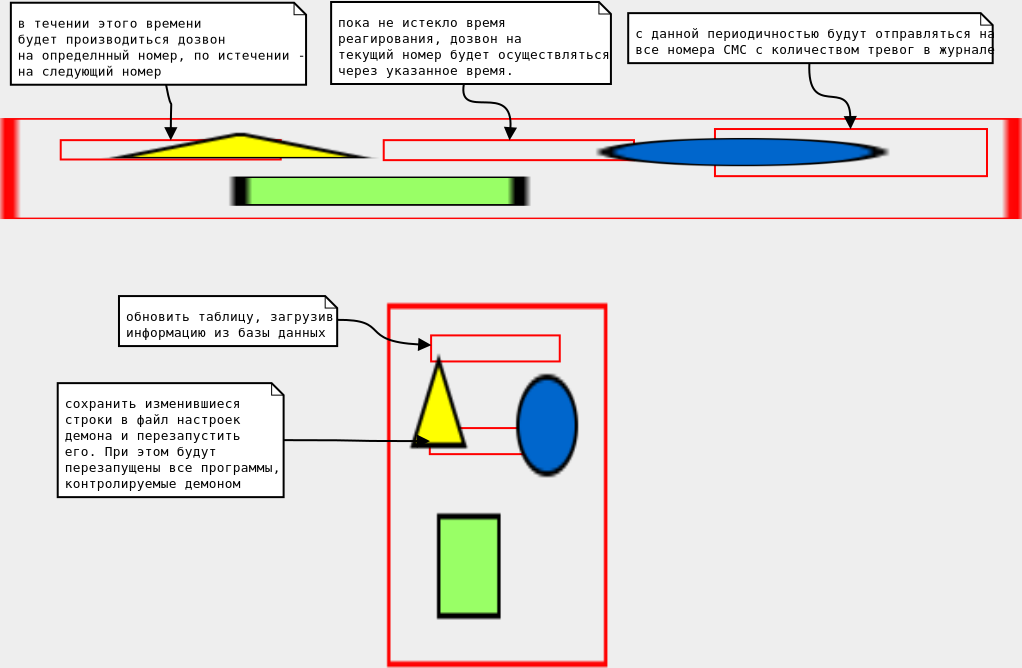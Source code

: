 <?xml version="1.0" encoding="UTF-8"?>
<dia:diagram xmlns:dia="http://www.lysator.liu.se/~alla/dia/">
  <dia:layer name="Background" visible="true" active="true">
    <dia:object type="Standard - Box" version="0" id="O0">
      <dia:attribute name="obj_pos">
        <dia:point val="-1.85,-16.15"/>
      </dia:attribute>
      <dia:attribute name="obj_bb">
        <dia:rectangle val="-1.9,-16.2;9.2,-15.132"/>
      </dia:attribute>
      <dia:attribute name="elem_corner">
        <dia:point val="-1.85,-16.15"/>
      </dia:attribute>
      <dia:attribute name="elem_width">
        <dia:real val="11"/>
      </dia:attribute>
      <dia:attribute name="elem_height">
        <dia:real val="0.968"/>
      </dia:attribute>
      <dia:attribute name="border_width">
        <dia:real val="0.1"/>
      </dia:attribute>
      <dia:attribute name="border_color">
        <dia:color val="#ff0000"/>
      </dia:attribute>
      <dia:attribute name="show_background">
        <dia:boolean val="false"/>
      </dia:attribute>
    </dia:object>
    <dia:object type="Standard - Box" version="0" id="O1">
      <dia:attribute name="obj_pos">
        <dia:point val="14.3,-16.15"/>
      </dia:attribute>
      <dia:attribute name="obj_bb">
        <dia:rectangle val="14.25,-16.2;26.864,-15.1"/>
      </dia:attribute>
      <dia:attribute name="elem_corner">
        <dia:point val="14.3,-16.15"/>
      </dia:attribute>
      <dia:attribute name="elem_width">
        <dia:real val="12.514"/>
      </dia:attribute>
      <dia:attribute name="elem_height">
        <dia:real val="1"/>
      </dia:attribute>
      <dia:attribute name="border_width">
        <dia:real val="0.1"/>
      </dia:attribute>
      <dia:attribute name="border_color">
        <dia:color val="#ff0000"/>
      </dia:attribute>
      <dia:attribute name="show_background">
        <dia:boolean val="false"/>
      </dia:attribute>
    </dia:object>
    <dia:object type="Standard - Box" version="0" id="O2">
      <dia:attribute name="obj_pos">
        <dia:point val="30.862,-16.706"/>
      </dia:attribute>
      <dia:attribute name="obj_bb">
        <dia:rectangle val="30.812,-16.756;44.514,-14.3"/>
      </dia:attribute>
      <dia:attribute name="elem_corner">
        <dia:point val="30.862,-16.706"/>
      </dia:attribute>
      <dia:attribute name="elem_width">
        <dia:real val="13.602"/>
      </dia:attribute>
      <dia:attribute name="elem_height">
        <dia:real val="2.356"/>
      </dia:attribute>
      <dia:attribute name="border_width">
        <dia:real val="0.1"/>
      </dia:attribute>
      <dia:attribute name="border_color">
        <dia:color val="#ff0000"/>
      </dia:attribute>
      <dia:attribute name="show_background">
        <dia:boolean val="false"/>
      </dia:attribute>
    </dia:object>
    <dia:object type="Standard - Image" version="0" id="O3">
      <dia:attribute name="obj_pos">
        <dia:point val="-4.836,-17.25"/>
      </dia:attribute>
      <dia:attribute name="obj_bb">
        <dia:rectangle val="-4.886,-17.3;46.252,-12.15"/>
      </dia:attribute>
      <dia:attribute name="elem_corner">
        <dia:point val="-4.836,-17.25"/>
      </dia:attribute>
      <dia:attribute name="elem_width">
        <dia:real val="51.039"/>
      </dia:attribute>
      <dia:attribute name="elem_height">
        <dia:real val="5.05"/>
      </dia:attribute>
      <dia:attribute name="draw_border">
        <dia:boolean val="false"/>
      </dia:attribute>
      <dia:attribute name="keep_aspect">
        <dia:boolean val="true"/>
      </dia:attribute>
      <dia:attribute name="file">
        <dia:string>#prog.png#</dia:string>
      </dia:attribute>
    </dia:object>
    <dia:object type="Standard - Box" version="0" id="O4">
      <dia:attribute name="obj_pos">
        <dia:point val="16.669,-6.387"/>
      </dia:attribute>
      <dia:attribute name="obj_bb">
        <dia:rectangle val="16.619,-6.437;23.151,-5.033"/>
      </dia:attribute>
      <dia:attribute name="elem_corner">
        <dia:point val="16.669,-6.387"/>
      </dia:attribute>
      <dia:attribute name="elem_width">
        <dia:real val="6.433"/>
      </dia:attribute>
      <dia:attribute name="elem_height">
        <dia:real val="1.303"/>
      </dia:attribute>
      <dia:attribute name="border_width">
        <dia:real val="0.1"/>
      </dia:attribute>
      <dia:attribute name="border_color">
        <dia:color val="#ff0000"/>
      </dia:attribute>
      <dia:attribute name="show_background">
        <dia:boolean val="false"/>
      </dia:attribute>
    </dia:object>
    <dia:object type="Standard - Box" version="0" id="O5">
      <dia:attribute name="obj_pos">
        <dia:point val="16.604,-1.753"/>
      </dia:attribute>
      <dia:attribute name="obj_bb">
        <dia:rectangle val="16.554,-1.803;23.087,-0.4"/>
      </dia:attribute>
      <dia:attribute name="elem_corner">
        <dia:point val="16.604,-1.753"/>
      </dia:attribute>
      <dia:attribute name="elem_width">
        <dia:real val="6.433"/>
      </dia:attribute>
      <dia:attribute name="elem_height">
        <dia:real val="1.303"/>
      </dia:attribute>
      <dia:attribute name="border_width">
        <dia:real val="0.1"/>
      </dia:attribute>
      <dia:attribute name="border_color">
        <dia:color val="#ff0000"/>
      </dia:attribute>
      <dia:attribute name="show_background">
        <dia:boolean val="false"/>
      </dia:attribute>
    </dia:object>
    <dia:object type="Standard - Image" version="0" id="O6">
      <dia:attribute name="obj_pos">
        <dia:point val="14.467,-7.992"/>
      </dia:attribute>
      <dia:attribute name="obj_bb">
        <dia:rectangle val="14.417,-8.042;25.531,10.245"/>
      </dia:attribute>
      <dia:attribute name="elem_corner">
        <dia:point val="14.467,-7.992"/>
      </dia:attribute>
      <dia:attribute name="elem_width">
        <dia:real val="11.014"/>
      </dia:attribute>
      <dia:attribute name="elem_height">
        <dia:real val="18.187"/>
      </dia:attribute>
      <dia:attribute name="draw_border">
        <dia:boolean val="false"/>
      </dia:attribute>
      <dia:attribute name="keep_aspect">
        <dia:boolean val="true"/>
      </dia:attribute>
      <dia:attribute name="file">
        <dia:string>#button_block.png#</dia:string>
      </dia:attribute>
    </dia:object>
    <dia:object type="UML - Note" version="0" id="O7">
      <dia:attribute name="obj_pos">
        <dia:point val="1.063,-8.354"/>
      </dia:attribute>
      <dia:attribute name="obj_bb">
        <dia:rectangle val="1.013,-8.404;12.023,-5.804"/>
      </dia:attribute>
      <dia:attribute name="meta">
        <dia:composite type="dict"/>
      </dia:attribute>
      <dia:attribute name="elem_corner">
        <dia:point val="1.063,-8.354"/>
      </dia:attribute>
      <dia:attribute name="elem_width">
        <dia:real val="10.91"/>
      </dia:attribute>
      <dia:attribute name="elem_height">
        <dia:real val="2.5"/>
      </dia:attribute>
      <dia:attribute name="line_width">
        <dia:real val="0.1"/>
      </dia:attribute>
      <dia:attribute name="line_colour">
        <dia:color val="#000000"/>
      </dia:attribute>
      <dia:attribute name="fill_colour">
        <dia:color val="#ffffff"/>
      </dia:attribute>
      <dia:attribute name="text">
        <dia:composite type="text">
          <dia:attribute name="string">
            <dia:string>#обновить таблицу, загрузив
информацию из базы данных#</dia:string>
          </dia:attribute>
          <dia:attribute name="font">
            <dia:font family="monospace" style="0" name="Courier"/>
          </dia:attribute>
          <dia:attribute name="height">
            <dia:real val="0.8"/>
          </dia:attribute>
          <dia:attribute name="pos">
            <dia:point val="1.413,-7.109"/>
          </dia:attribute>
          <dia:attribute name="color">
            <dia:color val="#000000"/>
          </dia:attribute>
          <dia:attribute name="alignment">
            <dia:enum val="0"/>
          </dia:attribute>
        </dia:composite>
      </dia:attribute>
    </dia:object>
    <dia:object type="UML - Note" version="0" id="O8">
      <dia:attribute name="obj_pos">
        <dia:point val="-2,-4"/>
      </dia:attribute>
      <dia:attribute name="obj_bb">
        <dia:rectangle val="-2.05,-4.05;9.345,1.75"/>
      </dia:attribute>
      <dia:attribute name="meta">
        <dia:composite type="dict"/>
      </dia:attribute>
      <dia:attribute name="elem_corner">
        <dia:point val="-2,-4"/>
      </dia:attribute>
      <dia:attribute name="elem_width">
        <dia:real val="11.295"/>
      </dia:attribute>
      <dia:attribute name="elem_height">
        <dia:real val="5.7"/>
      </dia:attribute>
      <dia:attribute name="line_width">
        <dia:real val="0.1"/>
      </dia:attribute>
      <dia:attribute name="line_colour">
        <dia:color val="#000000"/>
      </dia:attribute>
      <dia:attribute name="fill_colour">
        <dia:color val="#ffffff"/>
      </dia:attribute>
      <dia:attribute name="text">
        <dia:composite type="text">
          <dia:attribute name="string">
            <dia:string>#сохранить изменившиеся
строки в файл настроек 
демона и перезапустить
его. При этом будут
перезапущены все программы,
контролируемые демоном#</dia:string>
          </dia:attribute>
          <dia:attribute name="font">
            <dia:font family="monospace" style="0" name="Courier"/>
          </dia:attribute>
          <dia:attribute name="height">
            <dia:real val="0.8"/>
          </dia:attribute>
          <dia:attribute name="pos">
            <dia:point val="-1.65,-2.755"/>
          </dia:attribute>
          <dia:attribute name="color">
            <dia:color val="#000000"/>
          </dia:attribute>
          <dia:attribute name="alignment">
            <dia:enum val="0"/>
          </dia:attribute>
        </dia:composite>
      </dia:attribute>
    </dia:object>
    <dia:object type="Standard - BezierLine" version="0" id="O9">
      <dia:attribute name="obj_pos">
        <dia:point val="6.518,-7.104"/>
      </dia:attribute>
      <dia:attribute name="obj_bb">
        <dia:rectangle val="11.972,-7.216;16.671,-5.852"/>
      </dia:attribute>
      <dia:attribute name="bez_points">
        <dia:point val="6.518,-7.104"/>
        <dia:point val="9.261,-7.134"/>
        <dia:point val="16.231,-5.925"/>
        <dia:point val="19.885,-5.735"/>
      </dia:attribute>
      <dia:attribute name="corner_types">
        <dia:enum val="0"/>
        <dia:enum val="0"/>
      </dia:attribute>
      <dia:attribute name="end_arrow">
        <dia:enum val="3"/>
      </dia:attribute>
      <dia:attribute name="end_arrow_length">
        <dia:real val="0.5"/>
      </dia:attribute>
      <dia:attribute name="end_arrow_width">
        <dia:real val="0.5"/>
      </dia:attribute>
      <dia:connections>
        <dia:connection handle="0" to="O7" connection="8"/>
        <dia:connection handle="3" to="O4" connection="8"/>
      </dia:connections>
    </dia:object>
    <dia:object type="Standard - BezierLine" version="0" id="O10">
      <dia:attribute name="obj_pos">
        <dia:point val="3.647,-1.15"/>
      </dia:attribute>
      <dia:attribute name="obj_bb">
        <dia:rectangle val="9.293,-1.2;16.604,-1.052"/>
      </dia:attribute>
      <dia:attribute name="bez_points">
        <dia:point val="3.647,-1.15"/>
        <dia:point val="9.004,-1.15"/>
        <dia:point val="14.464,-1.102"/>
        <dia:point val="19.82,-1.102"/>
      </dia:attribute>
      <dia:attribute name="corner_types">
        <dia:enum val="0"/>
        <dia:enum val="0"/>
      </dia:attribute>
      <dia:attribute name="end_arrow">
        <dia:enum val="3"/>
      </dia:attribute>
      <dia:attribute name="end_arrow_length">
        <dia:real val="0.5"/>
      </dia:attribute>
      <dia:attribute name="end_arrow_width">
        <dia:real val="0.5"/>
      </dia:attribute>
      <dia:connections>
        <dia:connection handle="0" to="O8" connection="8"/>
        <dia:connection handle="3" to="O5" connection="8"/>
      </dia:connections>
    </dia:object>
    <dia:object type="UML - Note" version="0" id="O11">
      <dia:attribute name="obj_pos">
        <dia:point val="11.67,-23.057"/>
      </dia:attribute>
      <dia:attribute name="obj_bb">
        <dia:rectangle val="11.62,-23.107;25.71,-18.907"/>
      </dia:attribute>
      <dia:attribute name="meta">
        <dia:composite type="dict"/>
      </dia:attribute>
      <dia:attribute name="elem_corner">
        <dia:point val="11.67,-23.057"/>
      </dia:attribute>
      <dia:attribute name="elem_width">
        <dia:real val="13.99"/>
      </dia:attribute>
      <dia:attribute name="elem_height">
        <dia:real val="4.1"/>
      </dia:attribute>
      <dia:attribute name="line_width">
        <dia:real val="0.1"/>
      </dia:attribute>
      <dia:attribute name="line_colour">
        <dia:color val="#000000"/>
      </dia:attribute>
      <dia:attribute name="fill_colour">
        <dia:color val="#ffffff"/>
      </dia:attribute>
      <dia:attribute name="text">
        <dia:composite type="text">
          <dia:attribute name="string">
            <dia:string>#пока не истекло время
реагирования, дозвон на
текущий номер будет осуществляться
через указанное время.#</dia:string>
          </dia:attribute>
          <dia:attribute name="font">
            <dia:font family="monospace" style="0" name="Courier"/>
          </dia:attribute>
          <dia:attribute name="height">
            <dia:real val="0.8"/>
          </dia:attribute>
          <dia:attribute name="pos">
            <dia:point val="12.02,-21.812"/>
          </dia:attribute>
          <dia:attribute name="color">
            <dia:color val="#000000"/>
          </dia:attribute>
          <dia:attribute name="alignment">
            <dia:enum val="0"/>
          </dia:attribute>
        </dia:composite>
      </dia:attribute>
    </dia:object>
    <dia:object type="Standard - Text" version="1" id="O12">
      <dia:attribute name="obj_pos">
        <dia:point val="21.978,-25.15"/>
      </dia:attribute>
      <dia:attribute name="obj_bb">
        <dia:rectangle val="21.978,-25.745;21.978,-25.0"/>
      </dia:attribute>
      <dia:attribute name="text">
        <dia:composite type="text">
          <dia:attribute name="string">
            <dia:string>##</dia:string>
          </dia:attribute>
          <dia:attribute name="font">
            <dia:font family="sans" style="0" name="Helvetica"/>
          </dia:attribute>
          <dia:attribute name="height">
            <dia:real val="0.8"/>
          </dia:attribute>
          <dia:attribute name="pos">
            <dia:point val="21.978,-25.15"/>
          </dia:attribute>
          <dia:attribute name="color">
            <dia:color val="#000000"/>
          </dia:attribute>
          <dia:attribute name="alignment">
            <dia:enum val="0"/>
          </dia:attribute>
        </dia:composite>
      </dia:attribute>
      <dia:attribute name="valign">
        <dia:enum val="3"/>
      </dia:attribute>
    </dia:object>
    <dia:object type="Standard - BezierLine" version="0" id="O13">
      <dia:attribute name="obj_pos">
        <dia:point val="18.665,-21.007"/>
      </dia:attribute>
      <dia:attribute name="obj_bb">
        <dia:rectangle val="18.222,-18.966;20.656,-16.146"/>
      </dia:attribute>
      <dia:attribute name="bez_points">
        <dia:point val="18.665,-21.007"/>
        <dia:point val="18.332,-19.096"/>
        <dia:point val="20.764,-18.6"/>
        <dia:point val="20.557,-15.65"/>
      </dia:attribute>
      <dia:attribute name="corner_types">
        <dia:enum val="0"/>
        <dia:enum val="0"/>
      </dia:attribute>
      <dia:attribute name="end_arrow">
        <dia:enum val="3"/>
      </dia:attribute>
      <dia:attribute name="end_arrow_length">
        <dia:real val="0.5"/>
      </dia:attribute>
      <dia:attribute name="end_arrow_width">
        <dia:real val="0.5"/>
      </dia:attribute>
      <dia:connections>
        <dia:connection handle="0" to="O11" connection="8"/>
        <dia:connection handle="3" to="O1" connection="8"/>
      </dia:connections>
    </dia:object>
    <dia:object type="UML - Note" version="0" id="O14">
      <dia:attribute name="obj_pos">
        <dia:point val="26.524,-22.502"/>
      </dia:attribute>
      <dia:attribute name="obj_bb">
        <dia:rectangle val="26.474,-22.552;44.799,-19.952"/>
      </dia:attribute>
      <dia:attribute name="meta">
        <dia:composite type="dict"/>
      </dia:attribute>
      <dia:attribute name="elem_corner">
        <dia:point val="26.524,-22.502"/>
      </dia:attribute>
      <dia:attribute name="elem_width">
        <dia:real val="18.225"/>
      </dia:attribute>
      <dia:attribute name="elem_height">
        <dia:real val="2.5"/>
      </dia:attribute>
      <dia:attribute name="line_width">
        <dia:real val="0.1"/>
      </dia:attribute>
      <dia:attribute name="line_colour">
        <dia:color val="#000000"/>
      </dia:attribute>
      <dia:attribute name="fill_colour">
        <dia:color val="#ffffff"/>
      </dia:attribute>
      <dia:attribute name="text">
        <dia:composite type="text">
          <dia:attribute name="string">
            <dia:string>#с данной периодичностью будут отправляться на
все номера СМС с количеством тревог в журнале#</dia:string>
          </dia:attribute>
          <dia:attribute name="font">
            <dia:font family="monospace" style="0" name="Courier"/>
          </dia:attribute>
          <dia:attribute name="height">
            <dia:real val="0.8"/>
          </dia:attribute>
          <dia:attribute name="pos">
            <dia:point val="26.874,-21.257"/>
          </dia:attribute>
          <dia:attribute name="color">
            <dia:color val="#000000"/>
          </dia:attribute>
          <dia:attribute name="alignment">
            <dia:enum val="0"/>
          </dia:attribute>
        </dia:composite>
      </dia:attribute>
    </dia:object>
    <dia:object type="Standard - BezierLine" version="0" id="O15">
      <dia:attribute name="obj_pos">
        <dia:point val="35.636,-21.252"/>
      </dia:attribute>
      <dia:attribute name="obj_bb">
        <dia:rectangle val="35.525,-20.005;37.69,-16.705"/>
      </dia:attribute>
      <dia:attribute name="bez_points">
        <dia:point val="35.636,-21.252"/>
        <dia:point val="35.512,-18.367"/>
        <dia:point val="37.614,-18.1"/>
        <dia:point val="37.663,-15.528"/>
      </dia:attribute>
      <dia:attribute name="corner_types">
        <dia:enum val="0"/>
        <dia:enum val="0"/>
      </dia:attribute>
      <dia:attribute name="end_arrow">
        <dia:enum val="3"/>
      </dia:attribute>
      <dia:attribute name="end_arrow_length">
        <dia:real val="0.5"/>
      </dia:attribute>
      <dia:attribute name="end_arrow_width">
        <dia:real val="0.5"/>
      </dia:attribute>
      <dia:connections>
        <dia:connection handle="0" to="O14" connection="8"/>
        <dia:connection handle="3" to="O2" connection="8"/>
      </dia:connections>
    </dia:object>
    <dia:object type="UML - Note" version="0" id="O16">
      <dia:attribute name="obj_pos">
        <dia:point val="-4.343,-23.021"/>
      </dia:attribute>
      <dia:attribute name="obj_bb">
        <dia:rectangle val="-4.393,-23.071;10.467,-18.871"/>
      </dia:attribute>
      <dia:attribute name="meta">
        <dia:composite type="dict"/>
      </dia:attribute>
      <dia:attribute name="elem_corner">
        <dia:point val="-4.343,-23.021"/>
      </dia:attribute>
      <dia:attribute name="elem_width">
        <dia:real val="14.76"/>
      </dia:attribute>
      <dia:attribute name="elem_height">
        <dia:real val="4.1"/>
      </dia:attribute>
      <dia:attribute name="line_width">
        <dia:real val="0.1"/>
      </dia:attribute>
      <dia:attribute name="line_colour">
        <dia:color val="#000000"/>
      </dia:attribute>
      <dia:attribute name="fill_colour">
        <dia:color val="#ffffff"/>
      </dia:attribute>
      <dia:attribute name="text">
        <dia:composite type="text">
          <dia:attribute name="string">
            <dia:string>#в течении этого времени
будет производиться дозвон
на определнный номер, по истечении -
на следующий номер#</dia:string>
          </dia:attribute>
          <dia:attribute name="font">
            <dia:font family="monospace" style="0" name="Courier"/>
          </dia:attribute>
          <dia:attribute name="height">
            <dia:real val="0.8"/>
          </dia:attribute>
          <dia:attribute name="pos">
            <dia:point val="-3.993,-21.776"/>
          </dia:attribute>
          <dia:attribute name="color">
            <dia:color val="#000000"/>
          </dia:attribute>
          <dia:attribute name="alignment">
            <dia:enum val="0"/>
          </dia:attribute>
        </dia:composite>
      </dia:attribute>
    </dia:object>
    <dia:object type="Standard - BezierLine" version="0" id="O17">
      <dia:attribute name="obj_pos">
        <dia:point val="3.037,-20.971"/>
      </dia:attribute>
      <dia:attribute name="obj_bb">
        <dia:rectangle val="3.368,-18.929;3.728,-16.149"/>
      </dia:attribute>
      <dia:attribute name="bez_points">
        <dia:point val="3.037,-20.971"/>
        <dia:point val="3.384,-19.1"/>
        <dia:point val="3.664,-18.45"/>
        <dia:point val="3.65,-15.666"/>
      </dia:attribute>
      <dia:attribute name="corner_types">
        <dia:enum val="0"/>
        <dia:enum val="0"/>
      </dia:attribute>
      <dia:attribute name="end_arrow">
        <dia:enum val="3"/>
      </dia:attribute>
      <dia:attribute name="end_arrow_length">
        <dia:real val="0.5"/>
      </dia:attribute>
      <dia:attribute name="end_arrow_width">
        <dia:real val="0.5"/>
      </dia:attribute>
      <dia:connections>
        <dia:connection handle="0" to="O16" connection="8"/>
        <dia:connection handle="3" to="O0" connection="8"/>
      </dia:connections>
    </dia:object>
  </dia:layer>
</dia:diagram>
